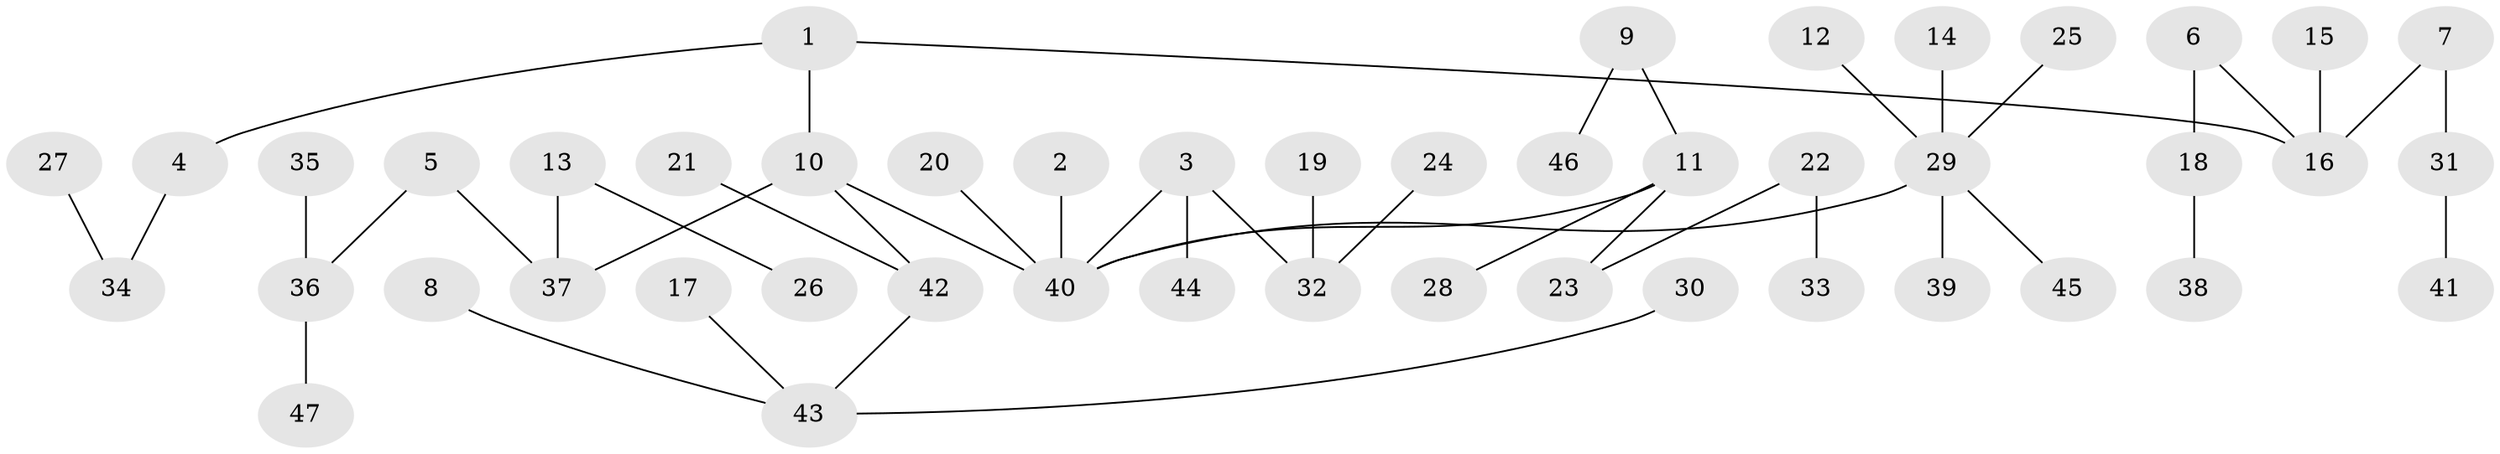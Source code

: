 // original degree distribution, {5: 0.05970149253731343, 3: 0.05970149253731343, 7: 0.029850746268656716, 4: 0.05970149253731343, 1: 0.5373134328358209, 2: 0.2537313432835821}
// Generated by graph-tools (version 1.1) at 2025/37/03/04/25 23:37:27]
// undirected, 47 vertices, 46 edges
graph export_dot {
  node [color=gray90,style=filled];
  1;
  2;
  3;
  4;
  5;
  6;
  7;
  8;
  9;
  10;
  11;
  12;
  13;
  14;
  15;
  16;
  17;
  18;
  19;
  20;
  21;
  22;
  23;
  24;
  25;
  26;
  27;
  28;
  29;
  30;
  31;
  32;
  33;
  34;
  35;
  36;
  37;
  38;
  39;
  40;
  41;
  42;
  43;
  44;
  45;
  46;
  47;
  1 -- 4 [weight=1.0];
  1 -- 10 [weight=1.0];
  1 -- 16 [weight=1.0];
  2 -- 40 [weight=1.0];
  3 -- 32 [weight=1.0];
  3 -- 40 [weight=1.0];
  3 -- 44 [weight=1.0];
  4 -- 34 [weight=1.0];
  5 -- 36 [weight=1.0];
  5 -- 37 [weight=1.0];
  6 -- 16 [weight=1.0];
  6 -- 18 [weight=1.0];
  7 -- 16 [weight=1.0];
  7 -- 31 [weight=1.0];
  8 -- 43 [weight=1.0];
  9 -- 11 [weight=1.0];
  9 -- 46 [weight=1.0];
  10 -- 37 [weight=1.0];
  10 -- 40 [weight=1.0];
  10 -- 42 [weight=1.0];
  11 -- 23 [weight=1.0];
  11 -- 28 [weight=1.0];
  11 -- 40 [weight=1.0];
  12 -- 29 [weight=1.0];
  13 -- 26 [weight=1.0];
  13 -- 37 [weight=1.0];
  14 -- 29 [weight=1.0];
  15 -- 16 [weight=1.0];
  17 -- 43 [weight=1.0];
  18 -- 38 [weight=1.0];
  19 -- 32 [weight=1.0];
  20 -- 40 [weight=1.0];
  21 -- 42 [weight=1.0];
  22 -- 23 [weight=1.0];
  22 -- 33 [weight=1.0];
  24 -- 32 [weight=1.0];
  25 -- 29 [weight=1.0];
  27 -- 34 [weight=1.0];
  29 -- 39 [weight=1.0];
  29 -- 40 [weight=1.0];
  29 -- 45 [weight=1.0];
  30 -- 43 [weight=1.0];
  31 -- 41 [weight=1.0];
  35 -- 36 [weight=1.0];
  36 -- 47 [weight=1.0];
  42 -- 43 [weight=1.0];
}
